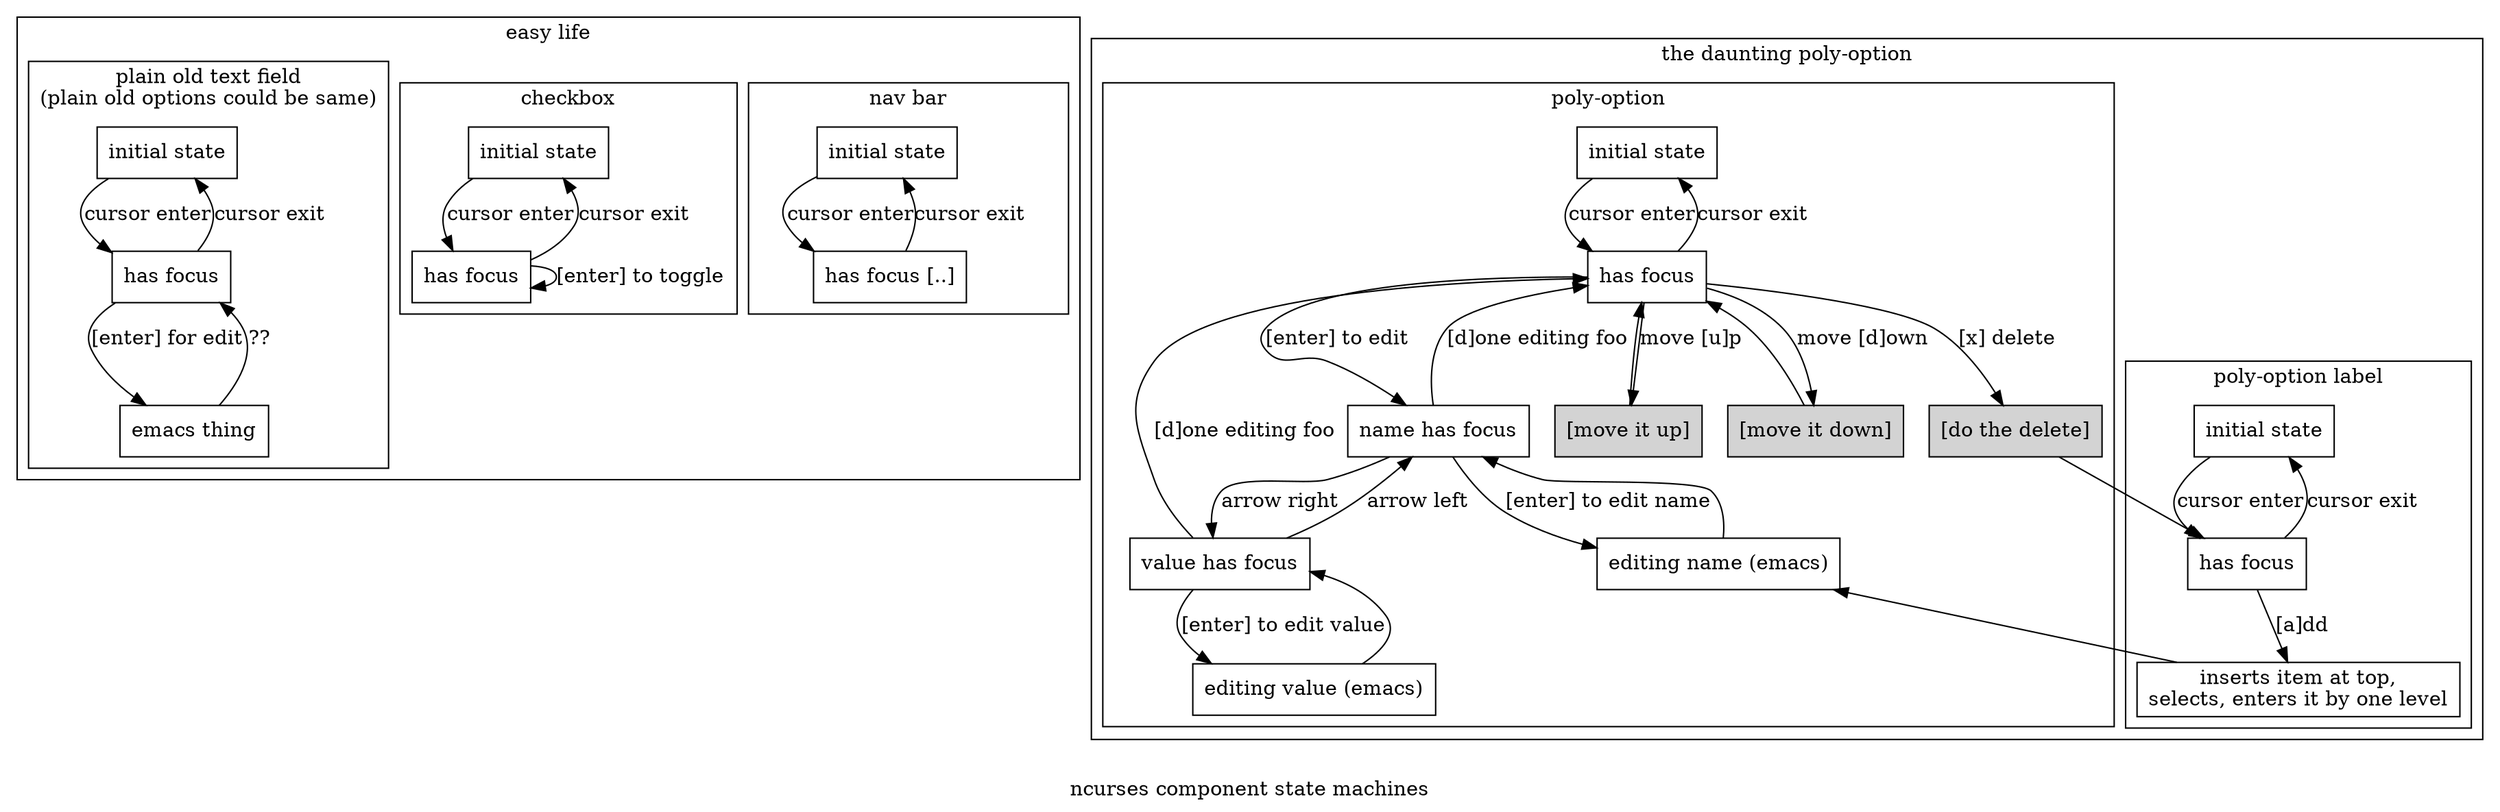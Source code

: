 digraph g {

label="\nncurses component state machines"

node[shape=rect]
rankdir="TB"


subgraph clusterWRAPPER_01 {
label="easy life"

subgraph cluster01 {
  label="nav bar"

  n01_01[label="initial state"]
  n01_02[label="has focus [..]"]

  n01_01->n01_02[label="cursor enter"]
  n01_02->n01_01[label="cursor exit"]
}


subgraph cluster02 {
  label="checkbox"
  n02_01[label="initial state"]
  n02_02[label="has focus"]

  n02_01->n02_02[label="cursor enter"]
  n02_02->n02_01[label="cursor exit"]
  n02_02->n02_02[label="[enter] to toggle"]
}


/* radio/select (dropdown) */


subgraph cluster04 {
  label="plain old text field
(plain old options could be same)"

  n04_01[label="initial state"]
  n04_02[label="has focus"]
  n04_03[label="emacs thing"]

  n04_01->n04_02[label="cursor enter"]
  n04_02->n04_01[label="cursor exit"]
  n04_02->n04_03[label="[enter] for edit"]
  n04_03->n04_02[label="??"]
}
}


subgraph clusterWRAPPER_02 {
  label="the daunting poly-option"

subgraph cluster05 {
  label="poly-option label"

  n05_01[label="initial state"]
  n05_02[label="has focus"]
  n05_03[label="inserts item at top,
selects, enters it by one level"]

  n05_01->n05_02[label="cursor enter"]
  n05_02->n05_01[label="cursor exit"]
  n05_02->n05_03[label="[a]dd"]
}


subgraph cluster06 {
  label="poly-option"

  n06_01[label="initial state"]
  n06_02[label="has focus"]
  n06_04[label="name has focus"]
  n06_05[label="value has focus"]
  n06_06[label="editing name (emacs)"]
  n06_07[label="editing value (emacs)"]

  n06_41[label="[move it up]" style=filled]
  n06_42[label="[move it down]" style=filled]
  n06_51[label="[do the delete]" style=filled]

  n06_01->n06_02[label="cursor enter"]
  n06_02->n06_01[label="cursor exit"]
  n06_02->n06_04[label="[enter] to edit"]
  n06_04->n06_02[label="[d]one editing foo"]

  n06_04->n06_05[label="arrow right"]
  n06_05->n06_04[label="arrow left"]
  n06_05->n06_02[label="[d]one editing foo"]
  n06_04->n06_06[label="[enter] to edit name"]
  n06_06->n06_04[label=""]
  n06_05->n06_07[label="[enter] to edit value"]
  n06_07->n06_05[label=""]

  n06_02->n06_41[label="move [u]p"]
  n06_41->n06_02
  n06_02->n06_42[label="move [d]own"]
  n06_42->n06_02

  n06_02->n06_51[label="[x] delete"]
}

n05_03->n06_06
n06_51->n05_02
}
}
/*
  - #born
*/
